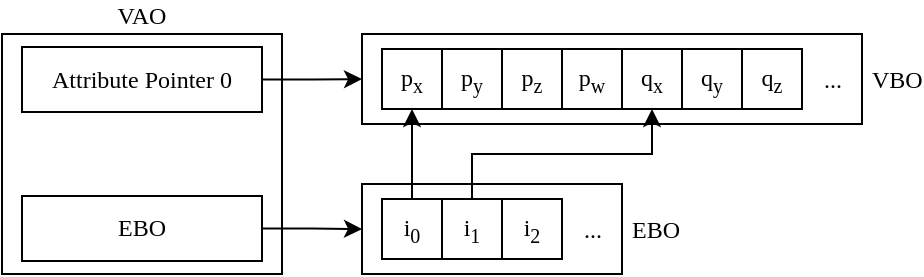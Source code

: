 <mxfile version="26.2.12">
  <diagram name="Page-1" id="ngNzPQzKKI-gkR1TF8xa">
    <mxGraphModel dx="1426" dy="787" grid="1" gridSize="10" guides="1" tooltips="1" connect="1" arrows="1" fold="1" page="1" pageScale="1" pageWidth="550" pageHeight="200" math="0" shadow="0">
      <root>
        <mxCell id="0" />
        <mxCell id="1" parent="0" />
        <mxCell id="2INRg8MjuntT7xOlTWfu-1" value="&lt;div&gt;VAO&lt;/div&gt;" style="rounded=0;whiteSpace=wrap;html=1;fontFamily=CMU Serif;fontSource=https%3A%2F%2Ffonts.googleapis.com%2Fcss%3Ffamily%3DCMU%2BSerif;labelPosition=center;verticalLabelPosition=top;align=center;verticalAlign=bottom;" vertex="1" parent="1">
          <mxGeometry x="40" y="40" width="140" height="120" as="geometry" />
        </mxCell>
        <mxCell id="2INRg8MjuntT7xOlTWfu-2" value="&amp;nbsp;VBO" style="rounded=0;whiteSpace=wrap;html=1;labelPosition=right;verticalLabelPosition=middle;align=left;verticalAlign=middle;fontFamily=CMU Serif;fontSource=https%3A%2F%2Ffonts.googleapis.com%2Fcss%3Ffamily%3DCMU%2BSerif;" vertex="1" parent="1">
          <mxGeometry x="220" y="40" width="250" height="45" as="geometry" />
        </mxCell>
        <mxCell id="2INRg8MjuntT7xOlTWfu-3" value="&lt;font data-font-src=&quot;https://fonts.googleapis.com/css?family=CMU+Serif&quot; face=&quot;CMU Serif&quot;&gt;p&lt;sub&gt;x&lt;/sub&gt;&lt;/font&gt;" style="rounded=0;whiteSpace=wrap;html=1;" vertex="1" parent="1">
          <mxGeometry x="230" y="47.5" width="30" height="30" as="geometry" />
        </mxCell>
        <mxCell id="2INRg8MjuntT7xOlTWfu-4" value="&lt;font data-font-src=&quot;https://fonts.googleapis.com/css?family=CMU+Serif&quot; face=&quot;CMU Serif&quot;&gt;p&lt;sub&gt;y&lt;/sub&gt;&lt;/font&gt;" style="rounded=0;whiteSpace=wrap;html=1;" vertex="1" parent="1">
          <mxGeometry x="260" y="47.5" width="30" height="30" as="geometry" />
        </mxCell>
        <mxCell id="2INRg8MjuntT7xOlTWfu-5" value="&lt;font data-font-src=&quot;https://fonts.googleapis.com/css?family=CMU+Serif&quot; face=&quot;CMU Serif&quot;&gt;p&lt;sub&gt;z&lt;/sub&gt;&lt;/font&gt;" style="rounded=0;whiteSpace=wrap;html=1;" vertex="1" parent="1">
          <mxGeometry x="290" y="47.5" width="30" height="30" as="geometry" />
        </mxCell>
        <mxCell id="2INRg8MjuntT7xOlTWfu-7" value="&lt;font data-font-src=&quot;https://fonts.googleapis.com/css?family=CMU+Serif&quot; face=&quot;CMU Serif&quot;&gt;p&lt;sub&gt;w&lt;/sub&gt;&lt;/font&gt;" style="rounded=0;whiteSpace=wrap;html=1;" vertex="1" parent="1">
          <mxGeometry x="320" y="47.5" width="30" height="30" as="geometry" />
        </mxCell>
        <mxCell id="2INRg8MjuntT7xOlTWfu-8" value="&lt;font face=&quot;CMU Serif&quot;&gt;q&lt;sub&gt;x&lt;/sub&gt;&lt;/font&gt;" style="rounded=0;whiteSpace=wrap;html=1;" vertex="1" parent="1">
          <mxGeometry x="350" y="47.5" width="30" height="30" as="geometry" />
        </mxCell>
        <mxCell id="2INRg8MjuntT7xOlTWfu-9" value="&lt;font face=&quot;CMU Serif&quot;&gt;q&lt;sub&gt;y&lt;/sub&gt;&lt;/font&gt;" style="rounded=0;whiteSpace=wrap;html=1;" vertex="1" parent="1">
          <mxGeometry x="380" y="47.5" width="30" height="30" as="geometry" />
        </mxCell>
        <mxCell id="2INRg8MjuntT7xOlTWfu-10" value="&lt;font data-font-src=&quot;https://fonts.googleapis.com/css?family=CMU+Serif&quot; face=&quot;CMU Serif&quot;&gt;...&lt;/font&gt;" style="text;html=1;align=center;verticalAlign=middle;resizable=0;points=[];autosize=1;strokeColor=none;fillColor=none;" vertex="1" parent="1">
          <mxGeometry x="440" y="47.5" width="30" height="30" as="geometry" />
        </mxCell>
        <mxCell id="2INRg8MjuntT7xOlTWfu-11" value="&lt;font face=&quot;CMU Serif&quot;&gt;q&lt;sub&gt;z&lt;/sub&gt;&lt;/font&gt;" style="rounded=0;whiteSpace=wrap;html=1;" vertex="1" parent="1">
          <mxGeometry x="410" y="47.5" width="30" height="30" as="geometry" />
        </mxCell>
        <mxCell id="2INRg8MjuntT7xOlTWfu-12" value="&amp;nbsp;EBO" style="rounded=0;whiteSpace=wrap;html=1;labelPosition=right;verticalLabelPosition=middle;align=left;verticalAlign=middle;fontFamily=CMU Serif;fontSource=https%3A%2F%2Ffonts.googleapis.com%2Fcss%3Ffamily%3DCMU%2BSerif;" vertex="1" parent="1">
          <mxGeometry x="220" y="115" width="130" height="45" as="geometry" />
        </mxCell>
        <mxCell id="2INRg8MjuntT7xOlTWfu-20" style="edgeStyle=orthogonalEdgeStyle;rounded=0;orthogonalLoop=1;jettySize=auto;html=1;exitX=0.5;exitY=0;exitDx=0;exitDy=0;entryX=0.5;entryY=1;entryDx=0;entryDy=0;" edge="1" parent="1" source="2INRg8MjuntT7xOlTWfu-16" target="2INRg8MjuntT7xOlTWfu-3">
          <mxGeometry relative="1" as="geometry" />
        </mxCell>
        <mxCell id="2INRg8MjuntT7xOlTWfu-16" value="&lt;font data-font-src=&quot;https://fonts.googleapis.com/css?family=CMU+Serif&quot; face=&quot;CMU Serif&quot;&gt;i&lt;sub&gt;0&lt;/sub&gt;&lt;/font&gt;" style="rounded=0;whiteSpace=wrap;html=1;" vertex="1" parent="1">
          <mxGeometry x="230" y="122.5" width="30" height="30" as="geometry" />
        </mxCell>
        <mxCell id="2INRg8MjuntT7xOlTWfu-25" style="edgeStyle=orthogonalEdgeStyle;rounded=0;orthogonalLoop=1;jettySize=auto;html=1;exitX=0.5;exitY=0;exitDx=0;exitDy=0;entryX=0.5;entryY=1;entryDx=0;entryDy=0;" edge="1" parent="1" source="2INRg8MjuntT7xOlTWfu-17" target="2INRg8MjuntT7xOlTWfu-8">
          <mxGeometry relative="1" as="geometry" />
        </mxCell>
        <mxCell id="2INRg8MjuntT7xOlTWfu-17" value="&lt;font data-font-src=&quot;https://fonts.googleapis.com/css?family=CMU+Serif&quot; face=&quot;CMU Serif&quot;&gt;i&lt;sub&gt;1&lt;/sub&gt;&lt;/font&gt;" style="rounded=0;whiteSpace=wrap;html=1;" vertex="1" parent="1">
          <mxGeometry x="260" y="122.5" width="30" height="30" as="geometry" />
        </mxCell>
        <mxCell id="2INRg8MjuntT7xOlTWfu-18" value="&lt;font data-font-src=&quot;https://fonts.googleapis.com/css?family=CMU+Serif&quot; face=&quot;CMU Serif&quot;&gt;i&lt;sub&gt;2&lt;/sub&gt;&lt;/font&gt;" style="rounded=0;whiteSpace=wrap;html=1;" vertex="1" parent="1">
          <mxGeometry x="290" y="122.5" width="30" height="30" as="geometry" />
        </mxCell>
        <mxCell id="2INRg8MjuntT7xOlTWfu-19" value="&lt;font data-font-src=&quot;https://fonts.googleapis.com/css?family=CMU+Serif&quot; face=&quot;CMU Serif&quot;&gt;...&lt;/font&gt;" style="text;html=1;align=center;verticalAlign=middle;resizable=0;points=[];autosize=1;strokeColor=none;fillColor=none;" vertex="1" parent="1">
          <mxGeometry x="320" y="122.5" width="30" height="30" as="geometry" />
        </mxCell>
        <mxCell id="2INRg8MjuntT7xOlTWfu-30" style="edgeStyle=orthogonalEdgeStyle;rounded=0;orthogonalLoop=1;jettySize=auto;html=1;exitX=1;exitY=0.5;exitDx=0;exitDy=0;entryX=0;entryY=0.5;entryDx=0;entryDy=0;" edge="1" parent="1" source="2INRg8MjuntT7xOlTWfu-26" target="2INRg8MjuntT7xOlTWfu-2">
          <mxGeometry relative="1" as="geometry" />
        </mxCell>
        <mxCell id="2INRg8MjuntT7xOlTWfu-26" value="&lt;font data-font-src=&quot;https://fonts.googleapis.com/css?family=CMU+Serif&quot; face=&quot;CMU Serif&quot;&gt;Attribute Pointer 0&lt;/font&gt;" style="rounded=0;whiteSpace=wrap;html=1;" vertex="1" parent="1">
          <mxGeometry x="50" y="46.5" width="120" height="32.5" as="geometry" />
        </mxCell>
        <mxCell id="2INRg8MjuntT7xOlTWfu-29" style="edgeStyle=orthogonalEdgeStyle;rounded=0;orthogonalLoop=1;jettySize=auto;html=1;exitX=1;exitY=0.5;exitDx=0;exitDy=0;entryX=0;entryY=0.5;entryDx=0;entryDy=0;" edge="1" parent="1" source="2INRg8MjuntT7xOlTWfu-27" target="2INRg8MjuntT7xOlTWfu-12">
          <mxGeometry relative="1" as="geometry" />
        </mxCell>
        <mxCell id="2INRg8MjuntT7xOlTWfu-27" value="&lt;font data-font-src=&quot;https://fonts.googleapis.com/css?family=CMU+Serif&quot; face=&quot;CMU Serif&quot;&gt;EBO&lt;/font&gt;" style="rounded=0;whiteSpace=wrap;html=1;" vertex="1" parent="1">
          <mxGeometry x="50" y="121" width="120" height="32.5" as="geometry" />
        </mxCell>
      </root>
    </mxGraphModel>
  </diagram>
</mxfile>

